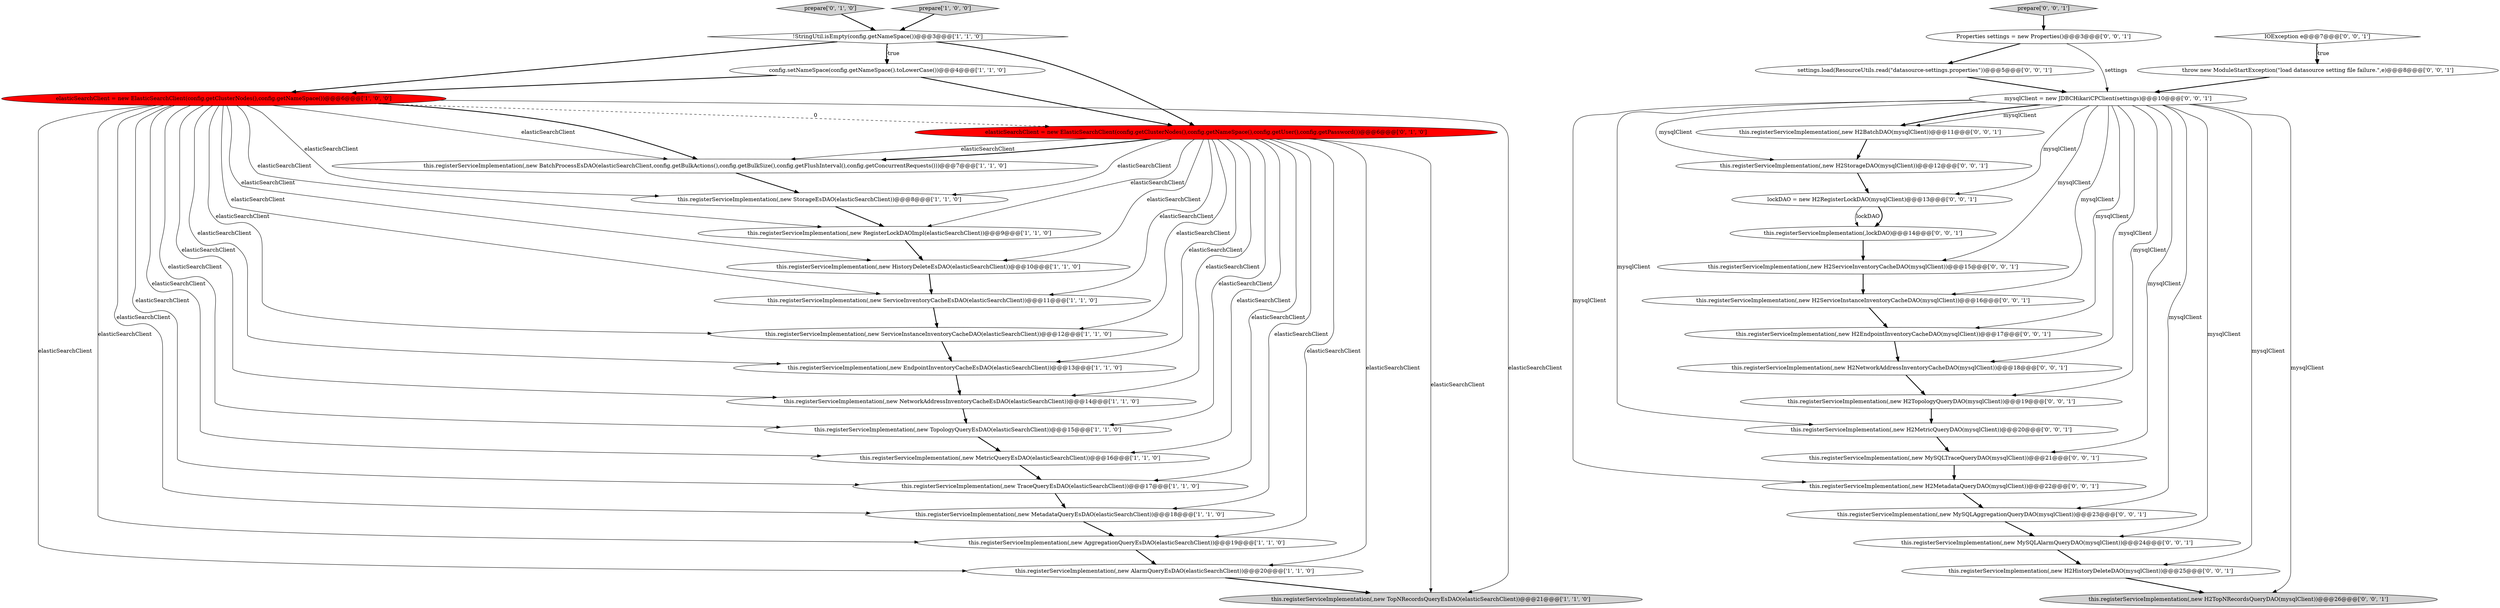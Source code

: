 digraph {
9 [style = filled, label = "this.registerServiceImplementation(,new MetricQueryEsDAO(elasticSearchClient))@@@16@@@['1', '1', '0']", fillcolor = white, shape = ellipse image = "AAA0AAABBB1BBB"];
8 [style = filled, label = "this.registerServiceImplementation(,new RegisterLockDAOImpl(elasticSearchClient))@@@9@@@['1', '1', '0']", fillcolor = white, shape = ellipse image = "AAA0AAABBB1BBB"];
34 [style = filled, label = "this.registerServiceImplementation(,lockDAO)@@@14@@@['0', '0', '1']", fillcolor = white, shape = ellipse image = "AAA0AAABBB3BBB"];
3 [style = filled, label = "this.registerServiceImplementation(,new HistoryDeleteEsDAO(elasticSearchClient))@@@10@@@['1', '1', '0']", fillcolor = white, shape = ellipse image = "AAA0AAABBB1BBB"];
36 [style = filled, label = "this.registerServiceImplementation(,new H2NetworkAddressInventoryCacheDAO(mysqlClient))@@@18@@@['0', '0', '1']", fillcolor = white, shape = ellipse image = "AAA0AAABBB3BBB"];
14 [style = filled, label = "this.registerServiceImplementation(,new ServiceInventoryCacheEsDAO(elasticSearchClient))@@@11@@@['1', '1', '0']", fillcolor = white, shape = ellipse image = "AAA0AAABBB1BBB"];
35 [style = filled, label = "settings.load(ResourceUtils.read(\"datasource-settings.properties\"))@@@5@@@['0', '0', '1']", fillcolor = white, shape = ellipse image = "AAA0AAABBB3BBB"];
7 [style = filled, label = "this.registerServiceImplementation(,new ServiceInstanceInventoryCacheDAO(elasticSearchClient))@@@12@@@['1', '1', '0']", fillcolor = white, shape = ellipse image = "AAA0AAABBB1BBB"];
6 [style = filled, label = "this.registerServiceImplementation(,new AlarmQueryEsDAO(elasticSearchClient))@@@20@@@['1', '1', '0']", fillcolor = white, shape = ellipse image = "AAA0AAABBB1BBB"];
32 [style = filled, label = "this.registerServiceImplementation(,new H2EndpointInventoryCacheDAO(mysqlClient))@@@17@@@['0', '0', '1']", fillcolor = white, shape = ellipse image = "AAA0AAABBB3BBB"];
25 [style = filled, label = "IOException e@@@7@@@['0', '0', '1']", fillcolor = white, shape = diamond image = "AAA0AAABBB3BBB"];
38 [style = filled, label = "this.registerServiceImplementation(,new H2TopologyQueryDAO(mysqlClient))@@@19@@@['0', '0', '1']", fillcolor = white, shape = ellipse image = "AAA0AAABBB3BBB"];
27 [style = filled, label = "this.registerServiceImplementation(,new MySQLAlarmQueryDAO(mysqlClient))@@@24@@@['0', '0', '1']", fillcolor = white, shape = ellipse image = "AAA0AAABBB3BBB"];
2 [style = filled, label = "config.setNameSpace(config.getNameSpace().toLowerCase())@@@4@@@['1', '1', '0']", fillcolor = white, shape = ellipse image = "AAA0AAABBB1BBB"];
12 [style = filled, label = "this.registerServiceImplementation(,new AggregationQueryEsDAO(elasticSearchClient))@@@19@@@['1', '1', '0']", fillcolor = white, shape = ellipse image = "AAA0AAABBB1BBB"];
26 [style = filled, label = "mysqlClient = new JDBCHikariCPClient(settings)@@@10@@@['0', '0', '1']", fillcolor = white, shape = ellipse image = "AAA0AAABBB3BBB"];
20 [style = filled, label = "prepare['0', '1', '0']", fillcolor = lightgray, shape = diamond image = "AAA0AAABBB2BBB"];
11 [style = filled, label = "this.registerServiceImplementation(,new BatchProcessEsDAO(elasticSearchClient,config.getBulkActions(),config.getBulkSize(),config.getFlushInterval(),config.getConcurrentRequests()))@@@7@@@['1', '1', '0']", fillcolor = white, shape = ellipse image = "AAA0AAABBB1BBB"];
31 [style = filled, label = "lockDAO = new H2RegisterLockDAO(mysqlClient)@@@13@@@['0', '0', '1']", fillcolor = white, shape = ellipse image = "AAA0AAABBB3BBB"];
1 [style = filled, label = "this.registerServiceImplementation(,new MetadataQueryEsDAO(elasticSearchClient))@@@18@@@['1', '1', '0']", fillcolor = white, shape = ellipse image = "AAA0AAABBB1BBB"];
22 [style = filled, label = "throw new ModuleStartException(\"load datasource setting file failure.\",e)@@@8@@@['0', '0', '1']", fillcolor = white, shape = ellipse image = "AAA0AAABBB3BBB"];
5 [style = filled, label = "this.registerServiceImplementation(,new StorageEsDAO(elasticSearchClient))@@@8@@@['1', '1', '0']", fillcolor = white, shape = ellipse image = "AAA0AAABBB1BBB"];
0 [style = filled, label = "this.registerServiceImplementation(,new TopNRecordsQueryEsDAO(elasticSearchClient))@@@21@@@['1', '1', '0']", fillcolor = lightgray, shape = ellipse image = "AAA0AAABBB1BBB"];
28 [style = filled, label = "this.registerServiceImplementation(,new H2ServiceInstanceInventoryCacheDAO(mysqlClient))@@@16@@@['0', '0', '1']", fillcolor = white, shape = ellipse image = "AAA0AAABBB3BBB"];
17 [style = filled, label = "this.registerServiceImplementation(,new NetworkAddressInventoryCacheEsDAO(elasticSearchClient))@@@14@@@['1', '1', '0']", fillcolor = white, shape = ellipse image = "AAA0AAABBB1BBB"];
39 [style = filled, label = "this.registerServiceImplementation(,new H2StorageDAO(mysqlClient))@@@12@@@['0', '0', '1']", fillcolor = white, shape = ellipse image = "AAA0AAABBB3BBB"];
40 [style = filled, label = "this.registerServiceImplementation(,new H2HistoryDeleteDAO(mysqlClient))@@@25@@@['0', '0', '1']", fillcolor = white, shape = ellipse image = "AAA0AAABBB3BBB"];
30 [style = filled, label = "this.registerServiceImplementation(,new H2BatchDAO(mysqlClient))@@@11@@@['0', '0', '1']", fillcolor = white, shape = ellipse image = "AAA0AAABBB3BBB"];
13 [style = filled, label = "elasticSearchClient = new ElasticSearchClient(config.getClusterNodes(),config.getNameSpace())@@@6@@@['1', '0', '0']", fillcolor = red, shape = ellipse image = "AAA1AAABBB1BBB"];
29 [style = filled, label = "Properties settings = new Properties()@@@3@@@['0', '0', '1']", fillcolor = white, shape = ellipse image = "AAA0AAABBB3BBB"];
37 [style = filled, label = "this.registerServiceImplementation(,new MySQLAggregationQueryDAO(mysqlClient))@@@23@@@['0', '0', '1']", fillcolor = white, shape = ellipse image = "AAA0AAABBB3BBB"];
24 [style = filled, label = "this.registerServiceImplementation(,new H2ServiceInventoryCacheDAO(mysqlClient))@@@15@@@['0', '0', '1']", fillcolor = white, shape = ellipse image = "AAA0AAABBB3BBB"];
16 [style = filled, label = "this.registerServiceImplementation(,new TopologyQueryEsDAO(elasticSearchClient))@@@15@@@['1', '1', '0']", fillcolor = white, shape = ellipse image = "AAA0AAABBB1BBB"];
10 [style = filled, label = "this.registerServiceImplementation(,new TraceQueryEsDAO(elasticSearchClient))@@@17@@@['1', '1', '0']", fillcolor = white, shape = ellipse image = "AAA0AAABBB1BBB"];
15 [style = filled, label = "this.registerServiceImplementation(,new EndpointInventoryCacheEsDAO(elasticSearchClient))@@@13@@@['1', '1', '0']", fillcolor = white, shape = ellipse image = "AAA0AAABBB1BBB"];
21 [style = filled, label = "this.registerServiceImplementation(,new MySQLTraceQueryDAO(mysqlClient))@@@21@@@['0', '0', '1']", fillcolor = white, shape = ellipse image = "AAA0AAABBB3BBB"];
4 [style = filled, label = "!StringUtil.isEmpty(config.getNameSpace())@@@3@@@['1', '1', '0']", fillcolor = white, shape = diamond image = "AAA0AAABBB1BBB"];
42 [style = filled, label = "this.registerServiceImplementation(,new H2MetadataQueryDAO(mysqlClient))@@@22@@@['0', '0', '1']", fillcolor = white, shape = ellipse image = "AAA0AAABBB3BBB"];
41 [style = filled, label = "this.registerServiceImplementation(,new H2TopNRecordsQueryDAO(mysqlClient))@@@26@@@['0', '0', '1']", fillcolor = lightgray, shape = ellipse image = "AAA0AAABBB3BBB"];
19 [style = filled, label = "elasticSearchClient = new ElasticSearchClient(config.getClusterNodes(),config.getNameSpace(),config.getUser(),config.getPassword())@@@6@@@['0', '1', '0']", fillcolor = red, shape = ellipse image = "AAA1AAABBB2BBB"];
23 [style = filled, label = "prepare['0', '0', '1']", fillcolor = lightgray, shape = diamond image = "AAA0AAABBB3BBB"];
33 [style = filled, label = "this.registerServiceImplementation(,new H2MetricQueryDAO(mysqlClient))@@@20@@@['0', '0', '1']", fillcolor = white, shape = ellipse image = "AAA0AAABBB3BBB"];
18 [style = filled, label = "prepare['1', '0', '0']", fillcolor = lightgray, shape = diamond image = "AAA0AAABBB1BBB"];
13->9 [style = solid, label="elasticSearchClient"];
21->42 [style = bold, label=""];
13->0 [style = solid, label="elasticSearchClient"];
19->10 [style = solid, label="elasticSearchClient"];
26->21 [style = solid, label="mysqlClient"];
25->22 [style = bold, label=""];
37->27 [style = bold, label=""];
19->11 [style = solid, label="elasticSearchClient"];
26->40 [style = solid, label="mysqlClient"];
19->11 [style = bold, label=""];
9->10 [style = bold, label=""];
14->7 [style = bold, label=""];
23->29 [style = bold, label=""];
13->7 [style = solid, label="elasticSearchClient"];
13->11 [style = solid, label="elasticSearchClient"];
26->33 [style = solid, label="mysqlClient"];
15->17 [style = bold, label=""];
34->24 [style = bold, label=""];
13->8 [style = solid, label="elasticSearchClient"];
39->31 [style = bold, label=""];
13->1 [style = solid, label="elasticSearchClient"];
26->38 [style = solid, label="mysqlClient"];
1->12 [style = bold, label=""];
16->9 [style = bold, label=""];
17->16 [style = bold, label=""];
24->28 [style = bold, label=""];
19->17 [style = solid, label="elasticSearchClient"];
4->19 [style = bold, label=""];
4->2 [style = bold, label=""];
13->11 [style = bold, label=""];
18->4 [style = bold, label=""];
26->27 [style = solid, label="mysqlClient"];
32->36 [style = bold, label=""];
29->35 [style = bold, label=""];
19->15 [style = solid, label="elasticSearchClient"];
38->33 [style = bold, label=""];
10->1 [style = bold, label=""];
4->2 [style = dotted, label="true"];
26->24 [style = solid, label="mysqlClient"];
22->26 [style = bold, label=""];
42->37 [style = bold, label=""];
13->5 [style = solid, label="elasticSearchClient"];
4->13 [style = bold, label=""];
8->3 [style = bold, label=""];
19->12 [style = solid, label="elasticSearchClient"];
26->41 [style = solid, label="mysqlClient"];
19->5 [style = solid, label="elasticSearchClient"];
31->34 [style = bold, label=""];
28->32 [style = bold, label=""];
26->31 [style = solid, label="mysqlClient"];
11->5 [style = bold, label=""];
13->10 [style = solid, label="elasticSearchClient"];
13->6 [style = solid, label="elasticSearchClient"];
19->6 [style = solid, label="elasticSearchClient"];
31->34 [style = solid, label="lockDAO"];
7->15 [style = bold, label=""];
26->37 [style = solid, label="mysqlClient"];
19->8 [style = solid, label="elasticSearchClient"];
35->26 [style = bold, label=""];
13->16 [style = solid, label="elasticSearchClient"];
5->8 [style = bold, label=""];
26->30 [style = solid, label="mysqlClient"];
26->32 [style = solid, label="mysqlClient"];
2->19 [style = bold, label=""];
3->14 [style = bold, label=""];
13->17 [style = solid, label="elasticSearchClient"];
26->28 [style = solid, label="mysqlClient"];
26->39 [style = solid, label="mysqlClient"];
6->0 [style = bold, label=""];
13->19 [style = dashed, label="0"];
29->26 [style = solid, label="settings"];
19->1 [style = solid, label="elasticSearchClient"];
12->6 [style = bold, label=""];
13->12 [style = solid, label="elasticSearchClient"];
19->14 [style = solid, label="elasticSearchClient"];
20->4 [style = bold, label=""];
2->13 [style = bold, label=""];
26->30 [style = bold, label=""];
13->14 [style = solid, label="elasticSearchClient"];
13->3 [style = solid, label="elasticSearchClient"];
26->42 [style = solid, label="mysqlClient"];
19->9 [style = solid, label="elasticSearchClient"];
19->7 [style = solid, label="elasticSearchClient"];
40->41 [style = bold, label=""];
25->22 [style = dotted, label="true"];
19->3 [style = solid, label="elasticSearchClient"];
30->39 [style = bold, label=""];
19->0 [style = solid, label="elasticSearchClient"];
27->40 [style = bold, label=""];
36->38 [style = bold, label=""];
33->21 [style = bold, label=""];
26->36 [style = solid, label="mysqlClient"];
13->15 [style = solid, label="elasticSearchClient"];
19->16 [style = solid, label="elasticSearchClient"];
}
